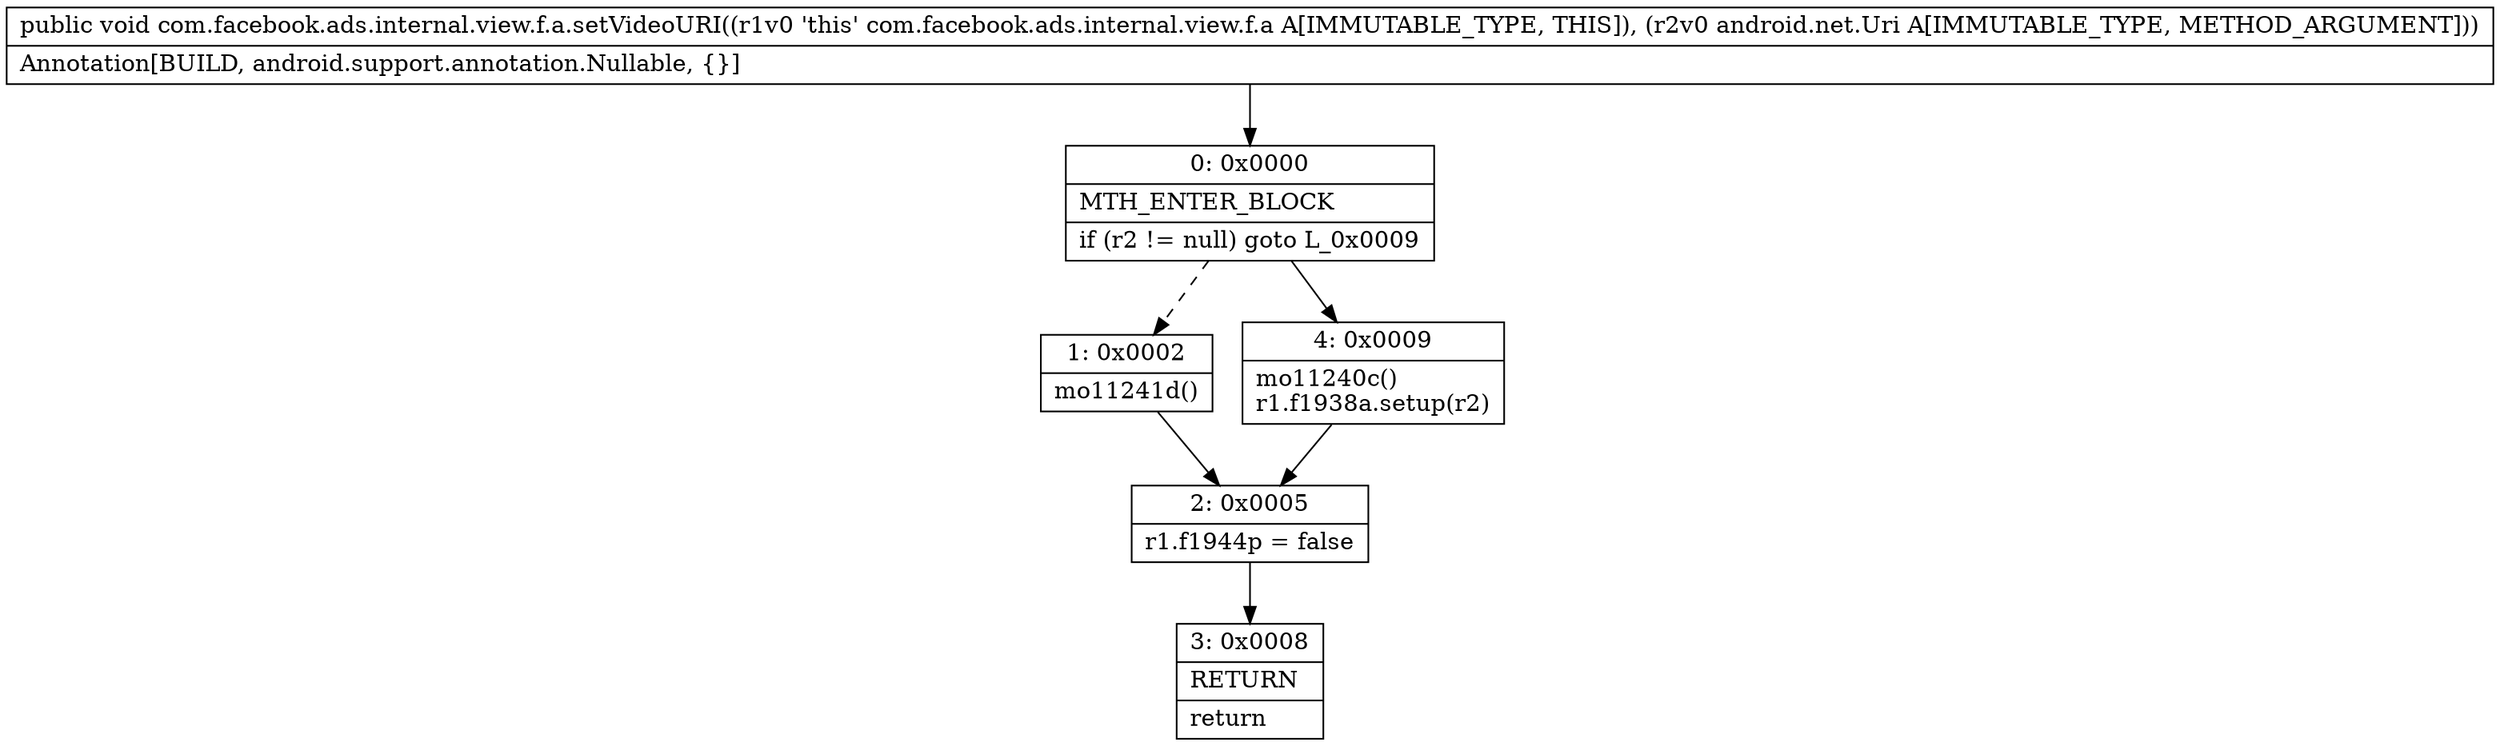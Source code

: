 digraph "CFG forcom.facebook.ads.internal.view.f.a.setVideoURI(Landroid\/net\/Uri;)V" {
Node_0 [shape=record,label="{0\:\ 0x0000|MTH_ENTER_BLOCK\l|if (r2 != null) goto L_0x0009\l}"];
Node_1 [shape=record,label="{1\:\ 0x0002|mo11241d()\l}"];
Node_2 [shape=record,label="{2\:\ 0x0005|r1.f1944p = false\l}"];
Node_3 [shape=record,label="{3\:\ 0x0008|RETURN\l|return\l}"];
Node_4 [shape=record,label="{4\:\ 0x0009|mo11240c()\lr1.f1938a.setup(r2)\l}"];
MethodNode[shape=record,label="{public void com.facebook.ads.internal.view.f.a.setVideoURI((r1v0 'this' com.facebook.ads.internal.view.f.a A[IMMUTABLE_TYPE, THIS]), (r2v0 android.net.Uri A[IMMUTABLE_TYPE, METHOD_ARGUMENT]))  | Annotation[BUILD, android.support.annotation.Nullable, \{\}]\l}"];
MethodNode -> Node_0;
Node_0 -> Node_1[style=dashed];
Node_0 -> Node_4;
Node_1 -> Node_2;
Node_2 -> Node_3;
Node_4 -> Node_2;
}

